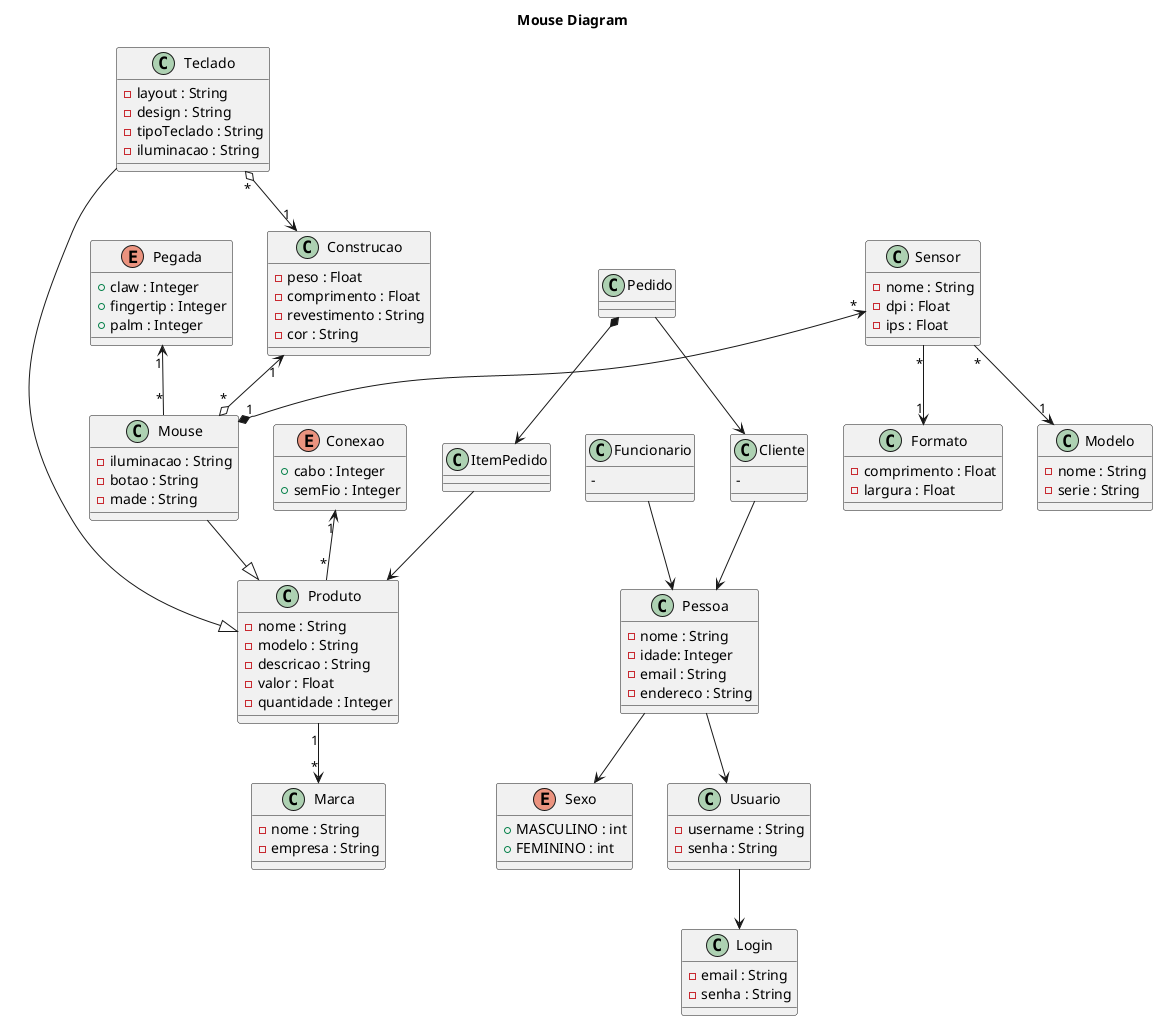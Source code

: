 @startuml

title Mouse Diagram

class Mouse{
  -iluminacao : String
  -botao : String
  -made : String
}

class Teclado{
  -layout : String
  -design : String
  -tipoTeclado : String
  -iluminacao : String
}

enum Pegada{
  +claw : Integer
  +fingertip : Integer
  +palm : Integer
}

class Produto{
  -nome : String
  -modelo : String
  -descricao : String
  -valor : Float
  -quantidade : Integer
}

enum Conexao{
  +cabo : Integer
  +semFio : Integer
}

class Marca{
  -nome : String
  -empresa : String
}

class Construcao{
  -peso : Float
  -comprimento : Float
  -revestimento : String
  -cor : String
}

class Sensor{
  -nome : String
  -dpi : Float
  -ips : Float
}

class Formato{
  -comprimento : Float
  -largura : Float
}

class Modelo{
  -nome : String
  -serie : String
}

class Pedido{

}

class ItemPedido{

}

class Funcionario{
 -
}

class Cliente{
 -
}

Class Pessoa{
 -nome : String
 -idade: Integer
 -email : String
 -endereco : String
}

enum Sexo{
 + MASCULINO : int
 + FEMININO : int
}

Class Usuario{
 -username : String
 -senha : String
}

Class Login{
 -email : String
 -senha : String
}

Pegada "1"<--"*" Mouse
Construcao "1"<--o "*" Mouse
Sensor "*"<--*"1" Mouse
Sensor "*"-->"1" Modelo
Sensor "*"-->"1" Formato
Mouse --|> Produto
Produto "1"-->"*" Marca
Conexao "1"<--"*" Produto

Teclado "*" o-->"1" Construcao
Teclado --|> Produto

Usuario --> Login
Pessoa --> Usuario
Pessoa --> Sexo
Cliente --> Pessoa
Funcionario --> Pessoa

Pedido --> Cliente
Pedido *--> ItemPedido
ItemPedido --> Produto


@enduml